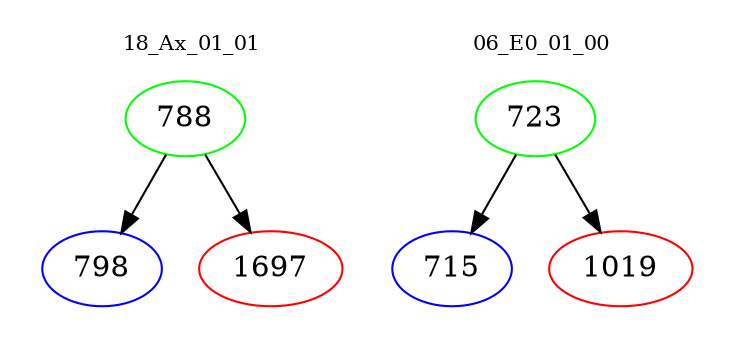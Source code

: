 digraph{
subgraph cluster_0 {
color = white
label = "18_Ax_01_01";
fontsize=10;
T0_788 [label="788", color="green"]
T0_788 -> T0_798 [color="black"]
T0_798 [label="798", color="blue"]
T0_788 -> T0_1697 [color="black"]
T0_1697 [label="1697", color="red"]
}
subgraph cluster_1 {
color = white
label = "06_E0_01_00";
fontsize=10;
T1_723 [label="723", color="green"]
T1_723 -> T1_715 [color="black"]
T1_715 [label="715", color="blue"]
T1_723 -> T1_1019 [color="black"]
T1_1019 [label="1019", color="red"]
}
}

